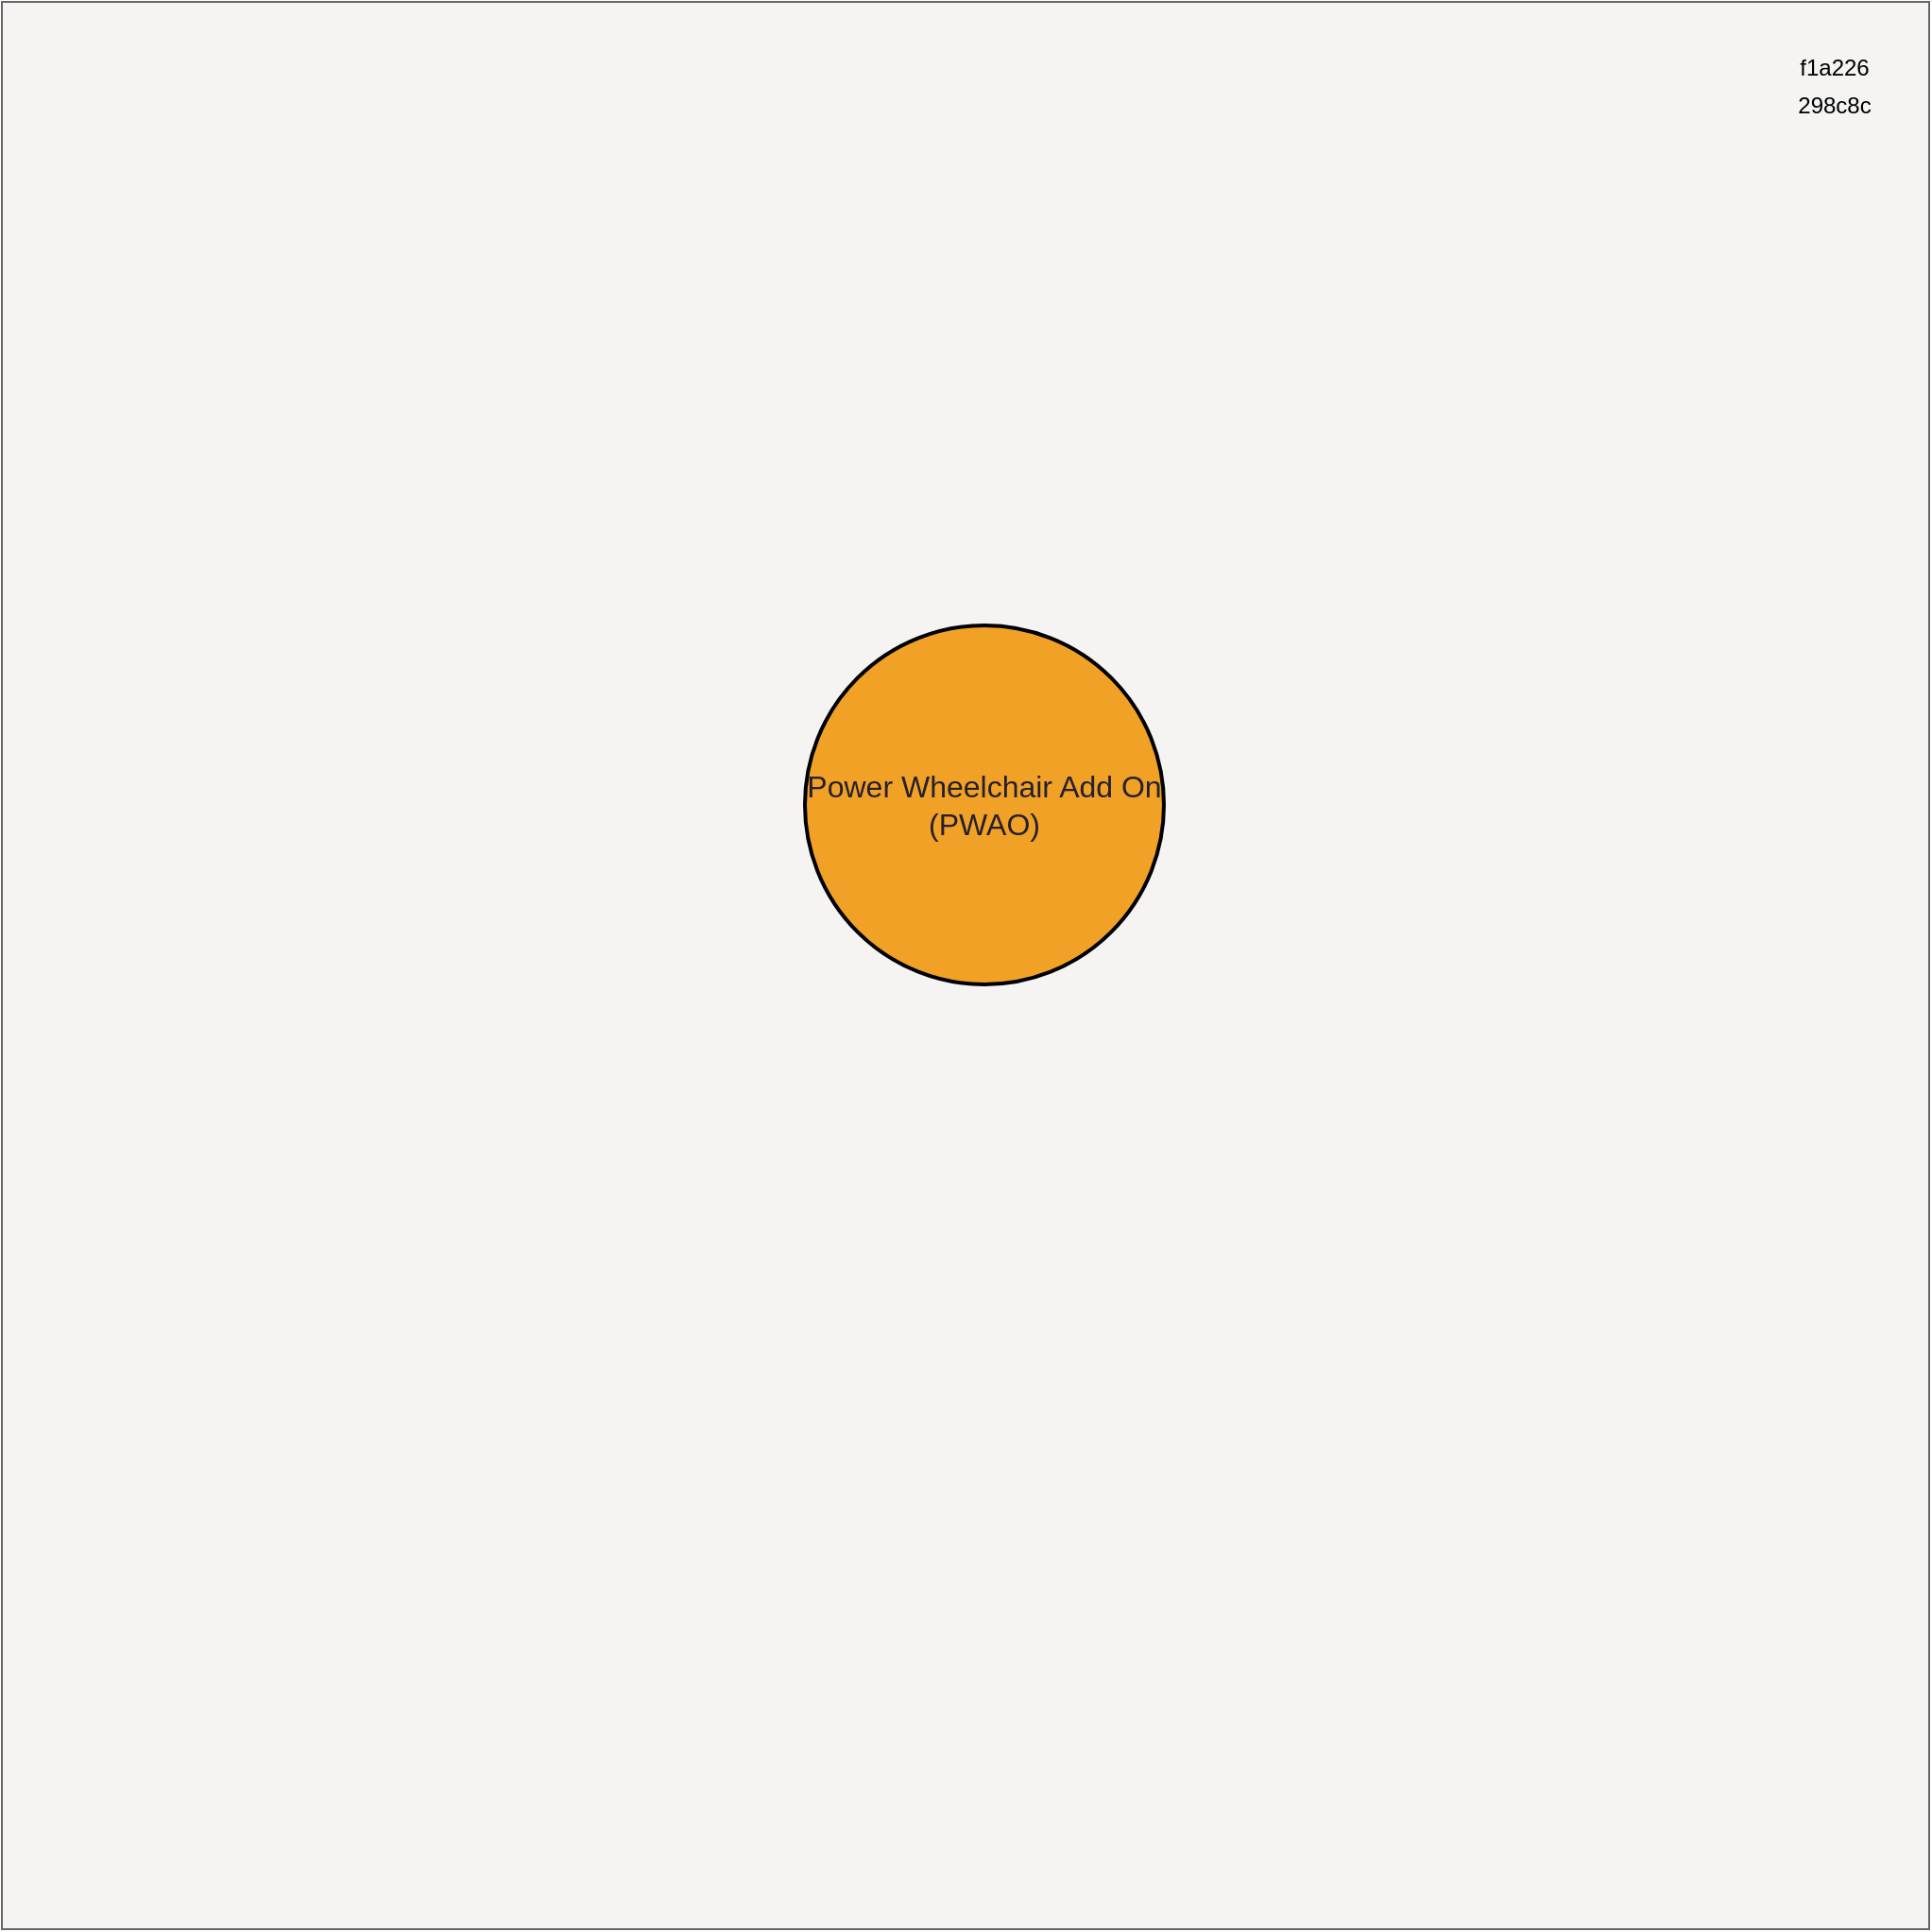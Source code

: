 <mxfile version="23.1.5" type="github">
  <diagram name="Page-1" id="mF5-1dpCMwhVGof68q4r">
    <mxGraphModel dx="2284" dy="696" grid="1" gridSize="10" guides="1" tooltips="1" connect="1" arrows="1" fold="1" page="1" pageScale="1" pageWidth="850" pageHeight="1100" math="0" shadow="0">
      <root>
        <mxCell id="0" />
        <mxCell id="1" parent="0" />
        <mxCell id="1jMmflOh6GedlvBDHYe3-2" value="" style="whiteSpace=wrap;html=1;aspect=fixed;fillColor=#F5F4F3;strokeColor=#666666;fontColor=#333333;" vertex="1" parent="1">
          <mxGeometry x="-270" y="70" width="1020" height="1020" as="geometry" />
        </mxCell>
        <mxCell id="1jMmflOh6GedlvBDHYe3-3" value="&lt;font color=&quot;#241f31&quot; style=&quot;font-size: 16px;&quot;&gt;Power Wheelchair Add On&lt;br&gt;(PWAO)&lt;/font&gt;" style="ellipse;whiteSpace=wrap;html=1;aspect=fixed;fillColor=#f1a226;strokeColor=#000000;strokeWidth=2;" vertex="1" parent="1">
          <mxGeometry x="155" y="400" width="190" height="190" as="geometry" />
        </mxCell>
        <mxCell id="1jMmflOh6GedlvBDHYe3-4" value="f1a226" style="text;html=1;align=center;verticalAlign=middle;whiteSpace=wrap;rounded=0;" vertex="1" parent="1">
          <mxGeometry x="670" y="90" width="60" height="30" as="geometry" />
        </mxCell>
        <mxCell id="1jMmflOh6GedlvBDHYe3-5" value="298c8c" style="text;html=1;align=center;verticalAlign=middle;whiteSpace=wrap;rounded=0;" vertex="1" parent="1">
          <mxGeometry x="670" y="110" width="60" height="30" as="geometry" />
        </mxCell>
      </root>
    </mxGraphModel>
  </diagram>
</mxfile>
